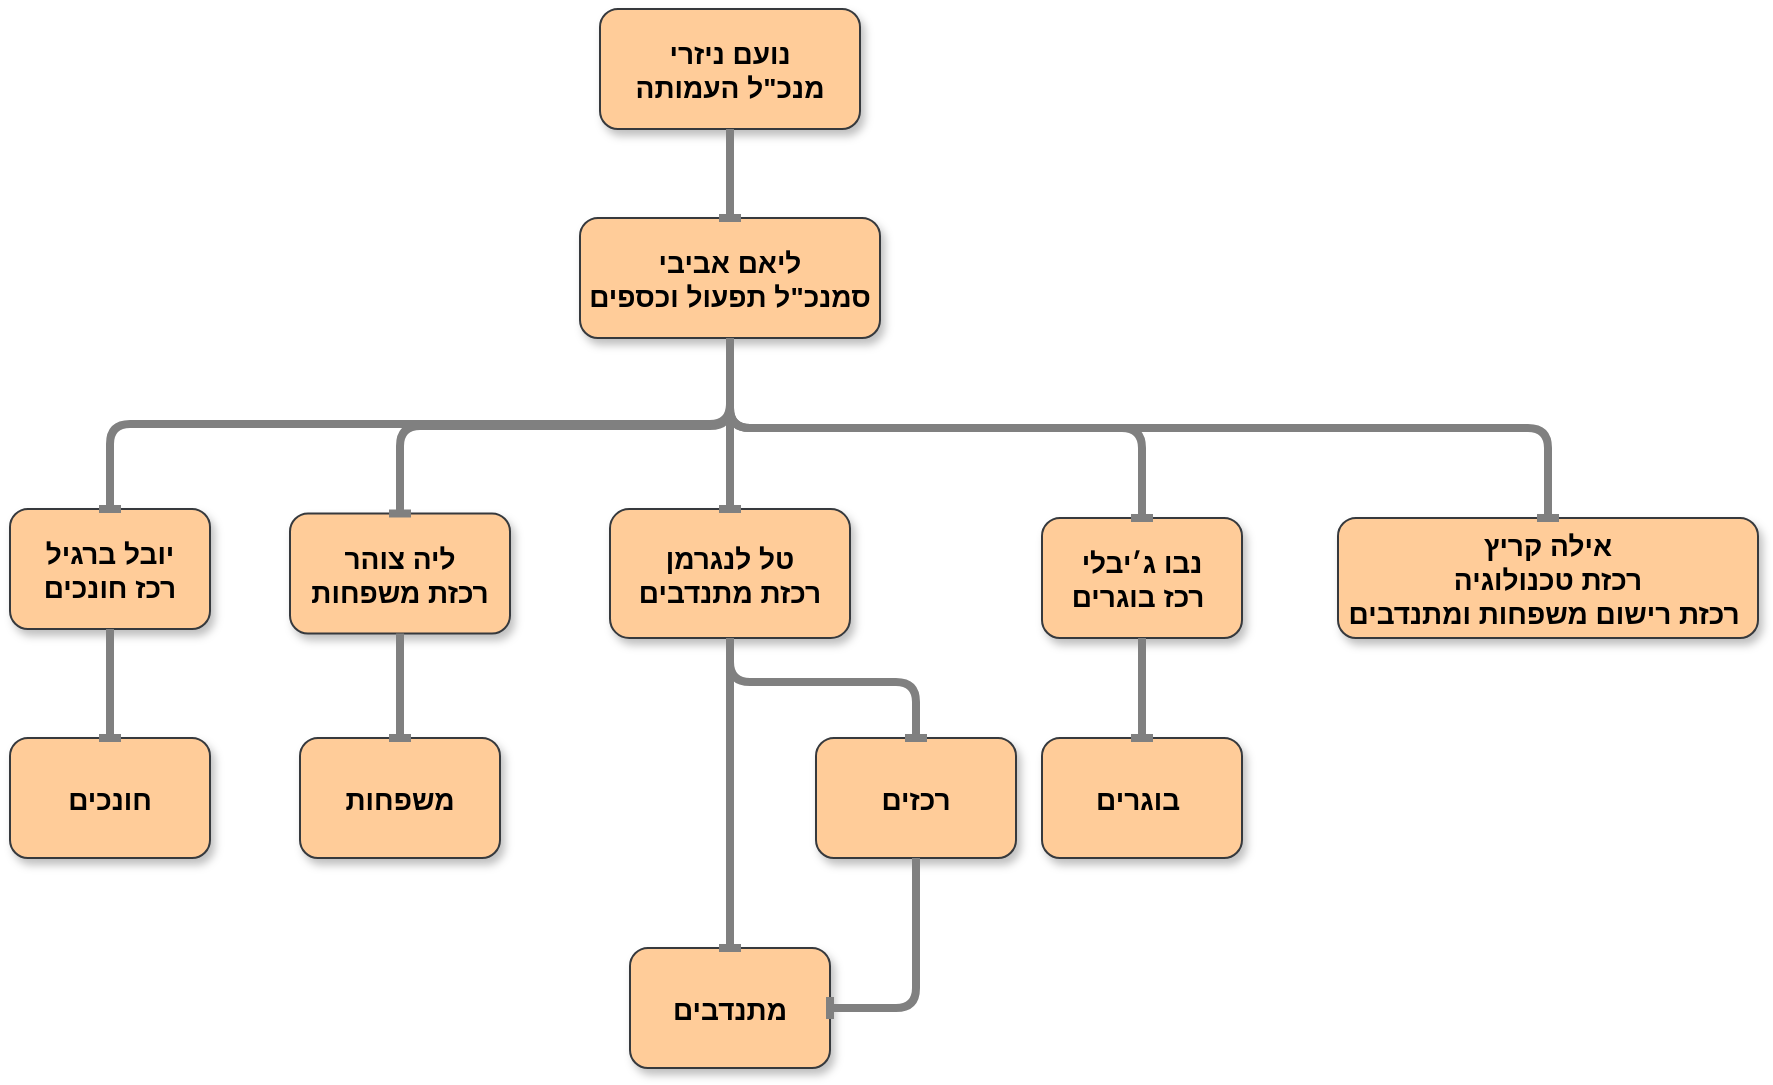 <mxfile version="24.8.6">
  <diagram name="Page-1" id="97916047-d0de-89f5-080d-49f4d83e522f">
    <mxGraphModel dx="1195" dy="615" grid="0" gridSize="10" guides="1" tooltips="1" connect="1" arrows="1" fold="1" page="1" pageScale="1.5" pageWidth="1169" pageHeight="827" background="none" math="0" shadow="0">
      <root>
        <mxCell id="0" />
        <mxCell id="1" parent="0" />
        <mxCell id="2" value="&#xa;נועם ניזרי&#xa;מנכ&quot;ל העמותה&#xa;" style="rounded=1;fillColor=#ffcc99;strokeColor=#36393d;shadow=1;fontStyle=1;fontSize=14;" parent="1" vertex="1">
          <mxGeometry x="745" y="205.5" width="130" height="60" as="geometry" />
        </mxCell>
        <mxCell id="3" value="ליאם אביבי&#xa;סמנכ&quot;ל תפעול וכספים" style="rounded=1;fillColor=#ffcc99;strokeColor=#36393d;shadow=1;fontStyle=1;fontSize=14;" parent="1" vertex="1">
          <mxGeometry x="735" y="310" width="150" height="60" as="geometry" />
        </mxCell>
        <mxCell id="4" value="יובל ברגיל&#xa;רכז חונכים" style="rounded=1;fillColor=#ffcc99;strokeColor=#36393d;shadow=1;fontStyle=1;fontSize=14;" parent="1" vertex="1">
          <mxGeometry x="450" y="455.5" width="100" height="60" as="geometry" />
        </mxCell>
        <mxCell id="5" value="ליה צוהר&#xa;רכזת משפחות" style="rounded=1;fillColor=#ffcc99;strokeColor=#36393d;shadow=1;fontStyle=1;fontSize=14;" parent="1" vertex="1">
          <mxGeometry x="590" y="457.75" width="110" height="60" as="geometry" />
        </mxCell>
        <mxCell id="6" value="נבו ג׳יבלי&#xa;רכז בוגרים " style="rounded=1;fillColor=#ffcc99;strokeColor=#36393d;shadow=1;fontStyle=1;fontSize=14;align=center;" parent="1" vertex="1">
          <mxGeometry x="966" y="460" width="100" height="60" as="geometry" />
        </mxCell>
        <mxCell id="29" value="" style="edgeStyle=elbowEdgeStyle;elbow=vertical;strokeWidth=4;endArrow=baseDash;endFill=0;fontStyle=1;strokeColor=#808080;rounded=1;align=center;verticalAlign=middle;spacingRight=0;fontFamily=Helvetica;fontSize=11;fontColor=default;labelBackgroundColor=default;" parent="1" source="2" target="3" edge="1">
          <mxGeometry x="22" y="165.5" width="100" height="100" as="geometry">
            <mxPoint x="22" y="265.5" as="sourcePoint" />
            <mxPoint x="122" y="165.5" as="targetPoint" />
          </mxGeometry>
        </mxCell>
        <mxCell id="30" value="" style="edgeStyle=elbowEdgeStyle;elbow=vertical;strokeWidth=4;endArrow=baseDash;endFill=0;fontStyle=1;strokeColor=#808080;rounded=1;align=center;verticalAlign=middle;spacingRight=0;fontFamily=Helvetica;fontSize=11;fontColor=default;labelBackgroundColor=default;" parent="1" source="3" target="5" edge="1">
          <mxGeometry x="22" y="165.5" width="100" height="100" as="geometry">
            <mxPoint x="22" y="265.5" as="sourcePoint" />
            <mxPoint x="122" y="165.5" as="targetPoint" />
          </mxGeometry>
        </mxCell>
        <mxCell id="31" value="" style="edgeStyle=elbowEdgeStyle;elbow=vertical;strokeWidth=4;endArrow=baseDash;endFill=0;fontStyle=1;strokeColor=#808080;rounded=1;align=center;verticalAlign=middle;spacingRight=0;fontFamily=Helvetica;fontSize=11;fontColor=default;labelBackgroundColor=default;" parent="1" source="3" target="4" edge="1">
          <mxGeometry x="22" y="165.5" width="100" height="100" as="geometry">
            <mxPoint x="22" y="265.5" as="sourcePoint" />
            <mxPoint x="122" y="165.5" as="targetPoint" />
          </mxGeometry>
        </mxCell>
        <mxCell id="32" value="" style="edgeStyle=elbowEdgeStyle;elbow=vertical;strokeWidth=4;endArrow=baseDash;endFill=0;fontStyle=1;strokeColor=#808080;rounded=1;align=center;verticalAlign=middle;spacingRight=0;fontFamily=Helvetica;fontSize=11;fontColor=default;labelBackgroundColor=default;" parent="1" source="3" target="6" edge="1">
          <mxGeometry x="22" y="165.5" width="100" height="100" as="geometry">
            <mxPoint x="22" y="265.5" as="sourcePoint" />
            <mxPoint x="122" y="165.5" as="targetPoint" />
          </mxGeometry>
        </mxCell>
        <mxCell id="bQVK4K-JHT9RS3OZxk5x-55" value="אילה קריץ&#xa;רכזת טכנולוגיה&#xa;רכזת רישום משפחות ומתנדבים " style="rounded=1;fillColor=#ffcc99;strokeColor=#36393d;shadow=1;fontStyle=1;fontSize=14;" parent="1" vertex="1">
          <mxGeometry x="1114" y="460" width="210" height="60" as="geometry" />
        </mxCell>
        <mxCell id="bQVK4K-JHT9RS3OZxk5x-56" value="" style="edgeStyle=elbowEdgeStyle;elbow=vertical;strokeWidth=4;endArrow=baseDash;endFill=0;fontStyle=1;strokeColor=#808080;entryX=0.5;entryY=0;entryDx=0;entryDy=0;exitX=0.5;exitY=1;exitDx=0;exitDy=0;spacingRight=0;rounded=1;align=center;verticalAlign=middle;fontFamily=Helvetica;fontSize=11;fontColor=default;labelBackgroundColor=default;" parent="1" source="3" target="bQVK4K-JHT9RS3OZxk5x-55" edge="1">
          <mxGeometry width="100" height="100" as="geometry">
            <mxPoint x="770" y="410" as="sourcePoint" />
            <mxPoint x="1230" y="455.5" as="targetPoint" />
          </mxGeometry>
        </mxCell>
        <mxCell id="bQVK4K-JHT9RS3OZxk5x-59" value="טל לנגרמן&#xa;רכזת מתנדבים" style="rounded=1;fillColor=#ffcc99;strokeColor=#36393d;shadow=1;fontStyle=1;fontSize=14;" parent="1" vertex="1">
          <mxGeometry x="750" y="455.5" width="120" height="64.5" as="geometry" />
        </mxCell>
        <mxCell id="bQVK4K-JHT9RS3OZxk5x-60" value="" style="edgeStyle=elbowEdgeStyle;elbow=vertical;strokeWidth=4;endArrow=baseDash;endFill=0;fontStyle=1;strokeColor=#808080;entryX=0.5;entryY=0;entryDx=0;entryDy=0;exitX=0.5;exitY=1;exitDx=0;exitDy=0;rounded=1;align=center;verticalAlign=middle;spacingRight=0;fontFamily=Helvetica;fontSize=11;fontColor=default;labelBackgroundColor=default;" parent="1" source="3" target="bQVK4K-JHT9RS3OZxk5x-59" edge="1">
          <mxGeometry x="22" y="165.5" width="100" height="100" as="geometry">
            <mxPoint x="760" y="580" as="sourcePoint" />
            <mxPoint x="1220" y="625.5" as="targetPoint" />
            <Array as="points">
              <mxPoint x="810" y="410" />
            </Array>
          </mxGeometry>
        </mxCell>
        <mxCell id="bQVK4K-JHT9RS3OZxk5x-61" value="בוגרים " style="rounded=1;fillColor=#ffcc99;strokeColor=#36393d;shadow=1;fontStyle=1;fontSize=14;align=center;" parent="1" vertex="1">
          <mxGeometry x="966" y="570" width="100" height="60" as="geometry" />
        </mxCell>
        <mxCell id="bQVK4K-JHT9RS3OZxk5x-63" value="" style="edgeStyle=elbowEdgeStyle;elbow=vertical;strokeWidth=4;endArrow=baseDash;endFill=0;fontStyle=1;strokeColor=#808080;exitX=0.5;exitY=1;exitDx=0;exitDy=0;entryX=0.5;entryY=0;entryDx=0;entryDy=0;rounded=1;align=center;verticalAlign=middle;spacingRight=0;fontFamily=Helvetica;fontSize=11;fontColor=default;labelBackgroundColor=default;" parent="1" source="6" target="bQVK4K-JHT9RS3OZxk5x-61" edge="1">
          <mxGeometry x="22" y="165.5" width="100" height="100" as="geometry">
            <mxPoint x="800" y="560" as="sourcePoint" />
            <mxPoint x="970" y="650" as="targetPoint" />
          </mxGeometry>
        </mxCell>
        <mxCell id="bQVK4K-JHT9RS3OZxk5x-64" value="מתנדבים" style="rounded=1;fillColor=#ffcc99;strokeColor=#36393d;shadow=1;fontStyle=1;fontSize=14;align=center;" parent="1" vertex="1">
          <mxGeometry x="760" y="675" width="100" height="60" as="geometry" />
        </mxCell>
        <mxCell id="bQVK4K-JHT9RS3OZxk5x-65" value="" style="edgeStyle=elbowEdgeStyle;elbow=vertical;strokeWidth=4;endArrow=baseDash;endFill=0;fontStyle=1;strokeColor=#808080;entryX=0.5;entryY=0;entryDx=0;entryDy=0;exitX=0.5;exitY=1;exitDx=0;exitDy=0;rounded=1;align=center;verticalAlign=middle;spacingRight=0;fontFamily=Helvetica;fontSize=11;fontColor=default;labelBackgroundColor=default;" parent="1" source="bQVK4K-JHT9RS3OZxk5x-59" target="bQVK4K-JHT9RS3OZxk5x-64" edge="1">
          <mxGeometry x="22" y="165.5" width="100" height="100" as="geometry">
            <mxPoint x="790" y="540" as="sourcePoint" />
            <mxPoint x="800" y="650" as="targetPoint" />
          </mxGeometry>
        </mxCell>
        <mxCell id="bQVK4K-JHT9RS3OZxk5x-68" value="חונכים" style="rounded=1;fillColor=#ffcc99;strokeColor=#36393d;shadow=1;fontStyle=1;fontSize=14;align=center;" parent="1" vertex="1">
          <mxGeometry x="450" y="570" width="100" height="60" as="geometry" />
        </mxCell>
        <mxCell id="bQVK4K-JHT9RS3OZxk5x-69" value="" style="edgeStyle=elbowEdgeStyle;elbow=vertical;strokeWidth=4;endArrow=baseDash;endFill=0;fontStyle=1;strokeColor=#808080;entryX=0.5;entryY=0;entryDx=0;entryDy=0;rounded=1;align=center;verticalAlign=middle;spacingRight=0;fontFamily=Helvetica;fontSize=11;fontColor=default;labelBackgroundColor=default;" parent="1" source="4" target="bQVK4K-JHT9RS3OZxk5x-68" edge="1">
          <mxGeometry x="22" y="165.5" width="100" height="100" as="geometry">
            <mxPoint x="500" y="530" as="sourcePoint" />
            <mxPoint x="490" y="660" as="targetPoint" />
          </mxGeometry>
        </mxCell>
        <mxCell id="bQVK4K-JHT9RS3OZxk5x-70" value="משפחות" style="rounded=1;fillColor=#ffcc99;strokeColor=#36393d;shadow=1;fontStyle=1;fontSize=14;align=center;" parent="1" vertex="1">
          <mxGeometry x="595" y="570" width="100" height="60" as="geometry" />
        </mxCell>
        <mxCell id="bQVK4K-JHT9RS3OZxk5x-71" value="" style="edgeStyle=elbowEdgeStyle;elbow=vertical;strokeWidth=4;endArrow=baseDash;endFill=0;fontStyle=1;strokeColor=#808080;entryX=0.5;entryY=0;entryDx=0;entryDy=0;exitX=0.5;exitY=1;exitDx=0;exitDy=0;rounded=1;align=center;verticalAlign=middle;spacingRight=0;fontFamily=Helvetica;fontSize=11;fontColor=default;labelBackgroundColor=default;" parent="1" source="5" target="bQVK4K-JHT9RS3OZxk5x-70" edge="1">
          <mxGeometry x="22" y="165.5" width="100" height="100" as="geometry">
            <mxPoint x="650" y="531.37" as="sourcePoint" />
            <mxPoint x="635" y="688.62" as="targetPoint" />
          </mxGeometry>
        </mxCell>
        <mxCell id="43rfYfOqclGS9a-UTzkt-34" value="רכזים" style="rounded=1;fillColor=#ffcc99;strokeColor=#36393d;shadow=1;fontStyle=1;fontSize=14;align=center;" vertex="1" parent="1">
          <mxGeometry x="853" y="570" width="100" height="60" as="geometry" />
        </mxCell>
        <mxCell id="43rfYfOqclGS9a-UTzkt-35" value="" style="edgeStyle=elbowEdgeStyle;elbow=vertical;strokeWidth=4;endArrow=baseDash;endFill=0;fontStyle=1;strokeColor=#808080;entryX=1;entryY=0.5;entryDx=0;entryDy=0;exitX=0.5;exitY=1;exitDx=0;exitDy=0;rounded=1;align=center;verticalAlign=middle;spacingRight=0;fontFamily=Helvetica;fontSize=11;fontColor=default;labelBackgroundColor=default;" edge="1" parent="1" source="43rfYfOqclGS9a-UTzkt-34" target="bQVK4K-JHT9RS3OZxk5x-64">
          <mxGeometry x="22" y="165.5" width="100" height="100" as="geometry">
            <mxPoint x="937" y="639" as="sourcePoint" />
            <mxPoint x="937" y="794" as="targetPoint" />
            <Array as="points">
              <mxPoint x="881" y="705" />
            </Array>
          </mxGeometry>
        </mxCell>
        <mxCell id="43rfYfOqclGS9a-UTzkt-36" value="" style="edgeStyle=elbowEdgeStyle;elbow=vertical;strokeWidth=4;endArrow=baseDash;endFill=0;fontStyle=1;strokeColor=#808080;entryX=0.5;entryY=0;entryDx=0;entryDy=0;exitX=0.5;exitY=1;exitDx=0;exitDy=0;rounded=1;align=center;verticalAlign=middle;spacingRight=0;fontFamily=Helvetica;fontSize=11;fontColor=default;labelBackgroundColor=default;" edge="1" parent="1" source="bQVK4K-JHT9RS3OZxk5x-59" target="43rfYfOqclGS9a-UTzkt-34">
          <mxGeometry x="22" y="165.5" width="100" height="100" as="geometry">
            <mxPoint x="918" y="502" as="sourcePoint" />
            <mxPoint x="918" y="657" as="targetPoint" />
            <Array as="points">
              <mxPoint x="869" y="542" />
            </Array>
          </mxGeometry>
        </mxCell>
      </root>
    </mxGraphModel>
  </diagram>
</mxfile>
